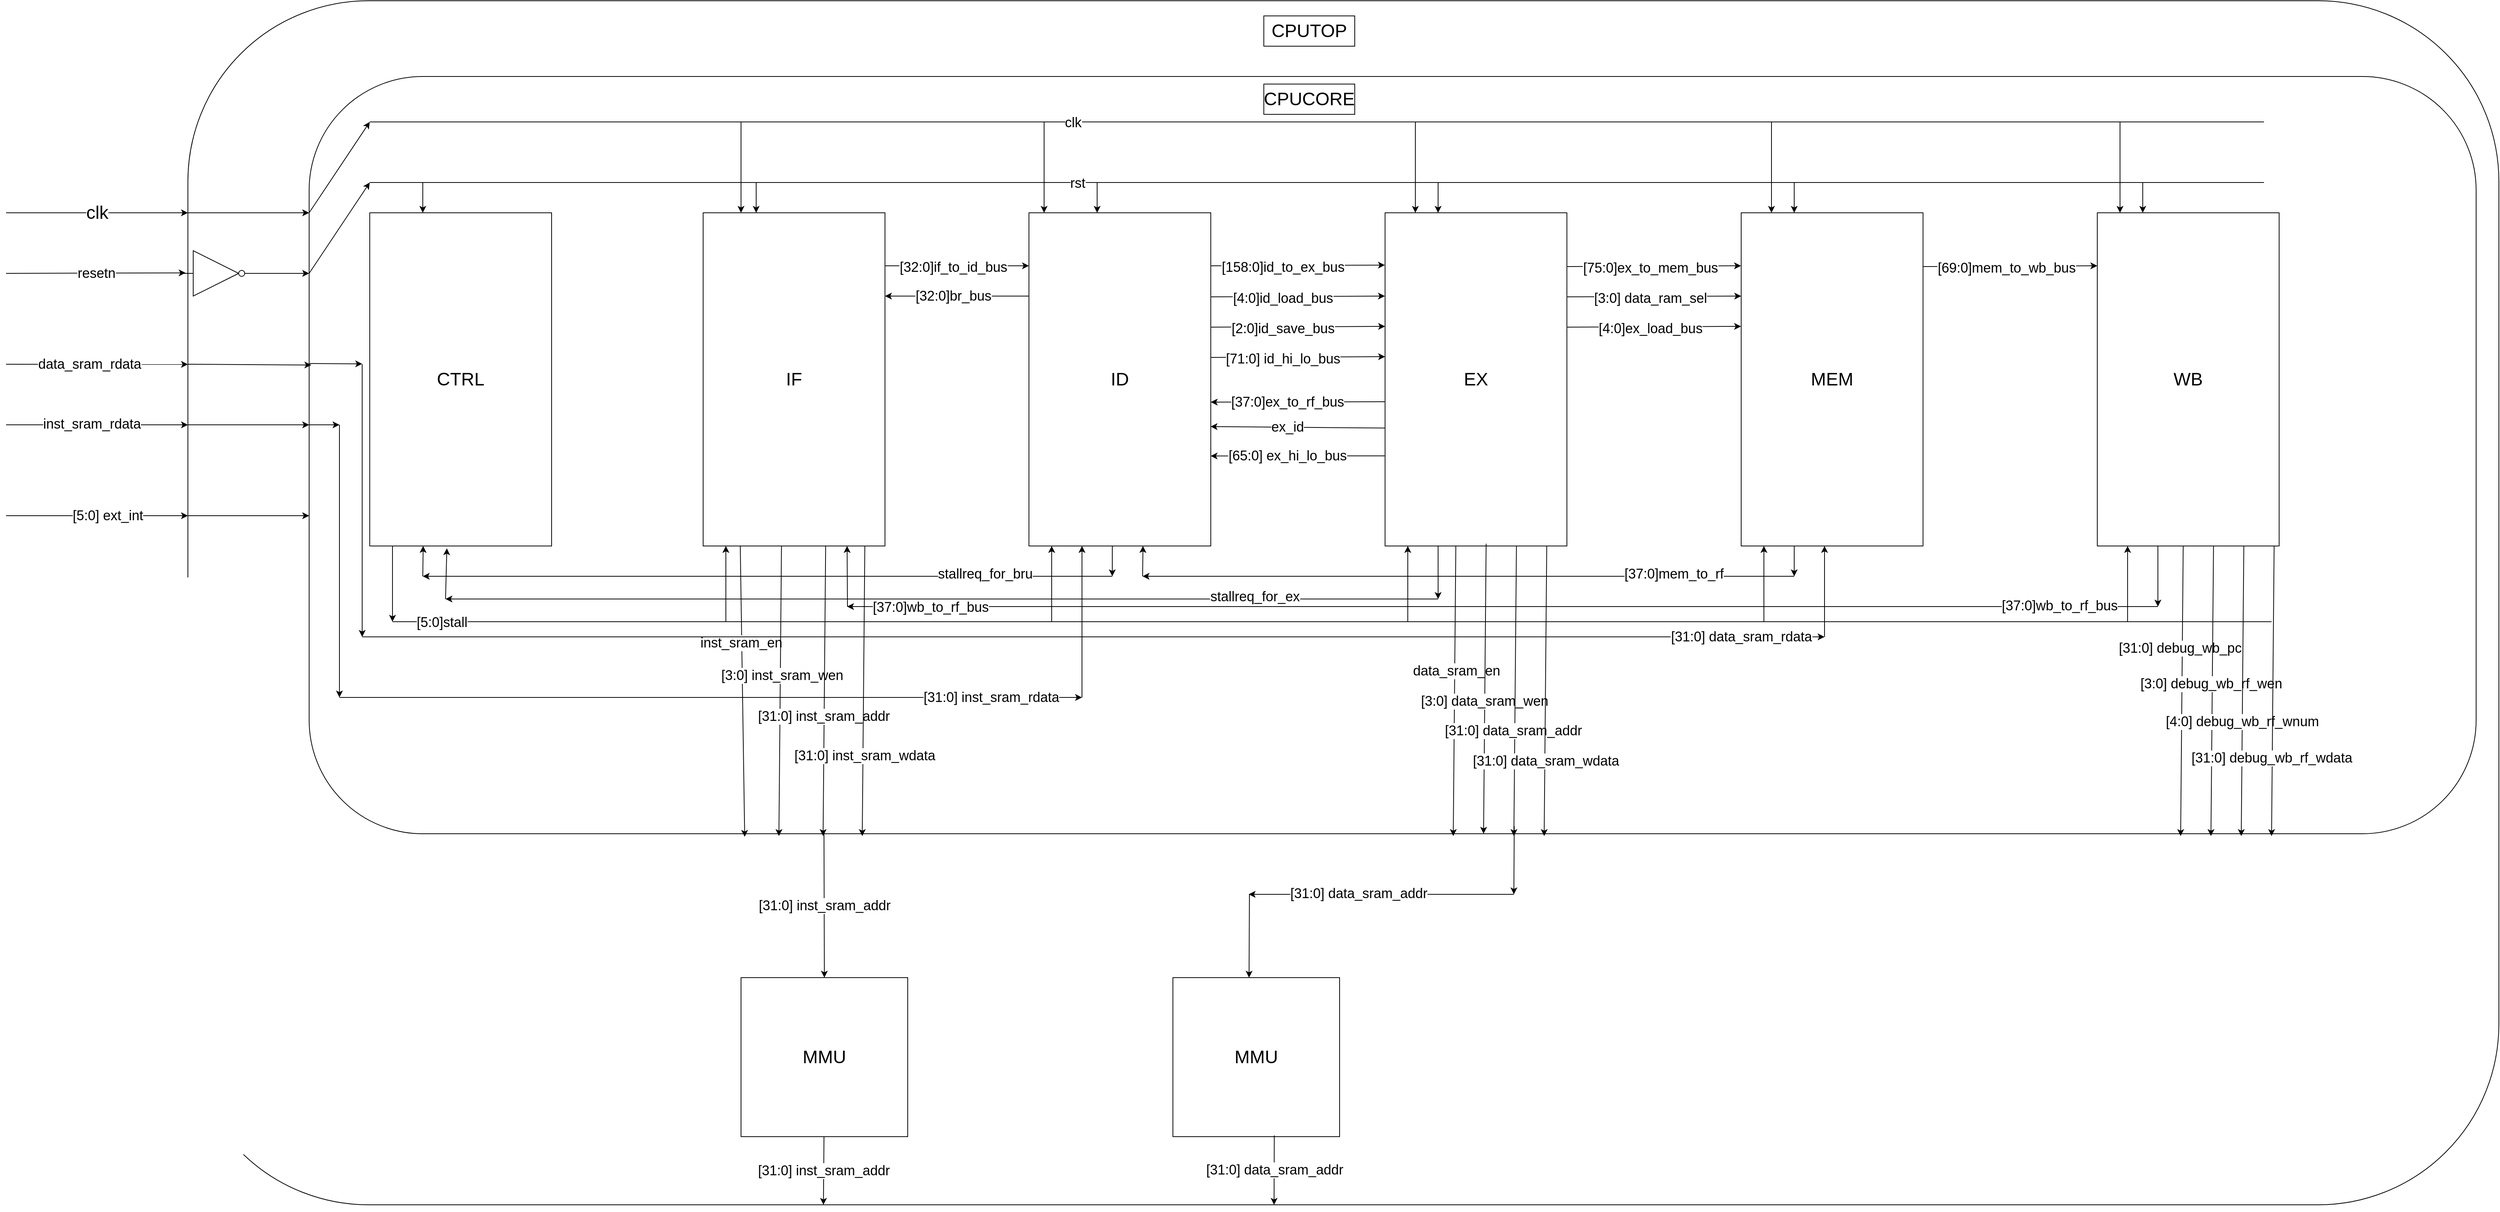 <mxfile>
    <diagram id="NTLJg8JVvALnG2Afh8XJ" name="第 1 页">
        <mxGraphModel dx="5877" dy="733" grid="1" gridSize="10" guides="1" tooltips="1" connect="1" arrows="1" fold="1" page="1" pageScale="1" pageWidth="4800" pageHeight="2400" math="0" shadow="0">
            <root>
                <mxCell id="0"/>
                <mxCell id="1" parent="0"/>
                <mxCell id="35" value="" style="rounded=1;whiteSpace=wrap;html=1;fontSize=24;" vertex="1" parent="1">
                    <mxGeometry x="160" y="720" width="3050" height="1590" as="geometry"/>
                </mxCell>
                <mxCell id="33" value="" style="rounded=1;whiteSpace=wrap;html=1;fontSize=24;" vertex="1" parent="1">
                    <mxGeometry x="320" y="820" width="2860" height="1000" as="geometry"/>
                </mxCell>
                <mxCell id="26" value="CTRL" style="rounded=0;whiteSpace=wrap;html=1;fontSize=24;" vertex="1" parent="1">
                    <mxGeometry x="400" y="1000" width="240" height="440" as="geometry"/>
                </mxCell>
                <mxCell id="27" value="IF" style="rounded=0;whiteSpace=wrap;html=1;fontSize=24;" vertex="1" parent="1">
                    <mxGeometry x="840" y="1000" width="240" height="440" as="geometry"/>
                </mxCell>
                <mxCell id="28" value="ID" style="rounded=0;whiteSpace=wrap;html=1;fontSize=24;" vertex="1" parent="1">
                    <mxGeometry x="1270" y="1000" width="240" height="440" as="geometry"/>
                </mxCell>
                <mxCell id="29" value="EX" style="rounded=0;whiteSpace=wrap;html=1;fontSize=24;" vertex="1" parent="1">
                    <mxGeometry x="1740" y="1000" width="240" height="440" as="geometry"/>
                </mxCell>
                <mxCell id="30" value="MEM" style="rounded=0;whiteSpace=wrap;html=1;fontSize=24;" vertex="1" parent="1">
                    <mxGeometry x="2210" y="1000" width="240" height="440" as="geometry"/>
                </mxCell>
                <mxCell id="31" value="WB" style="rounded=0;whiteSpace=wrap;html=1;fontSize=24;" vertex="1" parent="1">
                    <mxGeometry x="2680" y="1000" width="240" height="440" as="geometry"/>
                </mxCell>
                <mxCell id="34" value="CPUCORE" style="rounded=0;whiteSpace=wrap;html=1;fontSize=24;" vertex="1" parent="1">
                    <mxGeometry x="1580" y="830" width="120" height="40" as="geometry"/>
                </mxCell>
                <mxCell id="36" value="CPUTOP" style="rounded=0;whiteSpace=wrap;html=1;fontSize=24;" vertex="1" parent="1">
                    <mxGeometry x="1580" y="740" width="120" height="40" as="geometry"/>
                </mxCell>
                <mxCell id="37" value="MMU" style="rounded=0;whiteSpace=wrap;html=1;fontSize=24;" vertex="1" parent="1">
                    <mxGeometry x="890" y="2010" width="220" height="210" as="geometry"/>
                </mxCell>
                <mxCell id="38" value="MMU" style="rounded=0;whiteSpace=wrap;html=1;fontSize=24;" vertex="1" parent="1">
                    <mxGeometry x="1460" y="2010" width="220" height="210" as="geometry"/>
                </mxCell>
                <mxCell id="39" value="clk" style="endArrow=classic;html=1;fontSize=24;" edge="1" parent="1">
                    <mxGeometry relative="1" as="geometry">
                        <mxPoint x="-80" y="1000" as="sourcePoint"/>
                        <mxPoint x="160" y="1000" as="targetPoint"/>
                    </mxGeometry>
                </mxCell>
                <mxCell id="41" value="" style="endArrow=classic;html=1;fontSize=24;" edge="1" parent="1">
                    <mxGeometry relative="1" as="geometry">
                        <mxPoint x="-80" y="1280" as="sourcePoint"/>
                        <mxPoint x="160" y="1280" as="targetPoint"/>
                    </mxGeometry>
                </mxCell>
                <mxCell id="43" value="&lt;div style=&quot;color: rgb(212 , 212 , 212) ; background-color: rgb(30 , 30 , 30) ; font-family: &amp;#34;consolas&amp;#34; , &amp;#34;courier new&amp;#34; , monospace ; font-size: 20px ; line-height: 27px&quot;&gt;&lt;br&gt;&lt;/div&gt;" style="edgeLabel;html=1;align=center;verticalAlign=middle;resizable=0;points=[];fontSize=18;" vertex="1" connectable="0" parent="41">
                    <mxGeometry x="-0.093" y="1" relative="1" as="geometry">
                        <mxPoint as="offset"/>
                    </mxGeometry>
                </mxCell>
                <mxCell id="45" value="inst_sram_rdata" style="edgeLabel;html=1;align=center;verticalAlign=middle;resizable=0;points=[];fontSize=18;" vertex="1" connectable="0" parent="41">
                    <mxGeometry x="-0.064" y="1" relative="1" as="geometry">
                        <mxPoint as="offset"/>
                    </mxGeometry>
                </mxCell>
                <mxCell id="46" value="" style="endArrow=classic;html=1;fontSize=18;entryX=0;entryY=0.302;entryDx=0;entryDy=0;entryPerimeter=0;" edge="1" parent="1" target="35">
                    <mxGeometry relative="1" as="geometry">
                        <mxPoint x="-80" y="1200" as="sourcePoint"/>
                        <mxPoint x="20" y="1200" as="targetPoint"/>
                    </mxGeometry>
                </mxCell>
                <mxCell id="184" value="data_sram_rdata" style="edgeLabel;html=1;align=center;verticalAlign=middle;resizable=0;points=[];fontSize=18;" vertex="1" connectable="0" parent="46">
                    <mxGeometry x="-0.265" y="4" relative="1" as="geometry">
                        <mxPoint x="22" y="4" as="offset"/>
                    </mxGeometry>
                </mxCell>
                <mxCell id="48" value="" style="endArrow=classic;html=1;fontSize=18;" edge="1" parent="1">
                    <mxGeometry relative="1" as="geometry">
                        <mxPoint x="-80" y="1400" as="sourcePoint"/>
                        <mxPoint x="160" y="1400" as="targetPoint"/>
                    </mxGeometry>
                </mxCell>
                <mxCell id="49" value="&lt;div style=&quot;color: rgb(212 , 212 , 212) ; background-color: rgb(30 , 30 , 30) ; font-family: &amp;#34;consolas&amp;#34; , &amp;#34;courier new&amp;#34; , monospace ; font-size: 20px ; line-height: 27px&quot;&gt;&lt;br&gt;&lt;/div&gt;" style="edgeLabel;resizable=0;html=1;align=center;verticalAlign=middle;fontSize=18;" connectable="0" vertex="1" parent="48">
                    <mxGeometry relative="1" as="geometry"/>
                </mxCell>
                <mxCell id="50" value="[5:0] ext_int" style="edgeLabel;html=1;align=center;verticalAlign=middle;resizable=0;points=[];fontSize=18;" vertex="1" connectable="0" parent="48">
                    <mxGeometry x="0.113" relative="1" as="geometry">
                        <mxPoint as="offset"/>
                    </mxGeometry>
                </mxCell>
                <mxCell id="54" style="edgeStyle=none;html=1;exitX=1;exitY=0.5;exitDx=0;exitDy=0;exitPerimeter=0;fontSize=18;" edge="1" parent="1" source="53" target="33">
                    <mxGeometry relative="1" as="geometry">
                        <Array as="points">
                            <mxPoint x="320" y="1080"/>
                        </Array>
                    </mxGeometry>
                </mxCell>
                <mxCell id="53" value="" style="verticalLabelPosition=bottom;shadow=0;dashed=0;align=center;html=1;verticalAlign=top;shape=mxgraph.electrical.logic_gates.inverter_2;fontSize=18;" vertex="1" parent="1">
                    <mxGeometry x="150" y="1050" width="100" height="60" as="geometry"/>
                </mxCell>
                <mxCell id="57" value="" style="endArrow=classic;html=1;fontSize=18;entryX=-0.001;entryY=0.226;entryDx=0;entryDy=0;entryPerimeter=0;" edge="1" parent="1" target="35">
                    <mxGeometry relative="1" as="geometry">
                        <mxPoint x="-80" y="1080" as="sourcePoint"/>
                        <mxPoint x="20" y="1080" as="targetPoint"/>
                    </mxGeometry>
                </mxCell>
                <mxCell id="58" value="resetn" style="edgeLabel;resizable=0;html=1;align=center;verticalAlign=middle;fontSize=18;" connectable="0" vertex="1" parent="57">
                    <mxGeometry relative="1" as="geometry"/>
                </mxCell>
                <mxCell id="59" value="" style="endArrow=classic;html=1;fontSize=18;entryX=0.001;entryY=0.381;entryDx=0;entryDy=0;entryPerimeter=0;" edge="1" parent="1" target="33">
                    <mxGeometry relative="1" as="geometry">
                        <mxPoint x="160" y="1200" as="sourcePoint"/>
                        <mxPoint x="260" y="1200" as="targetPoint"/>
                    </mxGeometry>
                </mxCell>
                <mxCell id="61" value="" style="endArrow=classic;html=1;fontSize=18;entryX=0;entryY=0.58;entryDx=0;entryDy=0;entryPerimeter=0;" edge="1" parent="1" target="33">
                    <mxGeometry relative="1" as="geometry">
                        <mxPoint x="160" y="1400" as="sourcePoint"/>
                        <mxPoint x="260" y="1400" as="targetPoint"/>
                    </mxGeometry>
                </mxCell>
                <mxCell id="62" value="" style="endArrow=classic;html=1;fontSize=18;" edge="1" parent="1">
                    <mxGeometry relative="1" as="geometry">
                        <mxPoint x="160" y="1280" as="sourcePoint"/>
                        <mxPoint x="320" y="1280" as="targetPoint"/>
                    </mxGeometry>
                </mxCell>
                <mxCell id="63" value="" style="endArrow=classic;html=1;fontSize=18;" edge="1" parent="1">
                    <mxGeometry relative="1" as="geometry">
                        <mxPoint x="160" y="1000" as="sourcePoint"/>
                        <mxPoint x="320" y="1000" as="targetPoint"/>
                    </mxGeometry>
                </mxCell>
                <mxCell id="65" value="" style="endArrow=classic;html=1;fontSize=18;" edge="1" parent="1">
                    <mxGeometry width="50" height="50" relative="1" as="geometry">
                        <mxPoint x="320" y="1080" as="sourcePoint"/>
                        <mxPoint x="400" y="960" as="targetPoint"/>
                    </mxGeometry>
                </mxCell>
                <mxCell id="67" value="" style="endArrow=none;html=1;fontSize=18;" edge="1" parent="1">
                    <mxGeometry width="50" height="50" relative="1" as="geometry">
                        <mxPoint x="400" y="880" as="sourcePoint"/>
                        <mxPoint x="2900" y="880" as="targetPoint"/>
                    </mxGeometry>
                </mxCell>
                <mxCell id="70" value="clk" style="edgeLabel;html=1;align=center;verticalAlign=middle;resizable=0;points=[];fontSize=18;" vertex="1" connectable="0" parent="67">
                    <mxGeometry x="-0.258" y="-1" relative="1" as="geometry">
                        <mxPoint as="offset"/>
                    </mxGeometry>
                </mxCell>
                <mxCell id="68" value="" style="endArrow=classic;html=1;fontSize=18;" edge="1" parent="1">
                    <mxGeometry width="50" height="50" relative="1" as="geometry">
                        <mxPoint x="320" y="1000" as="sourcePoint"/>
                        <mxPoint x="400" y="880" as="targetPoint"/>
                    </mxGeometry>
                </mxCell>
                <mxCell id="69" value="" style="endArrow=none;html=1;fontSize=18;" edge="1" parent="1">
                    <mxGeometry width="50" height="50" relative="1" as="geometry">
                        <mxPoint x="400" y="960" as="sourcePoint"/>
                        <mxPoint x="2900" y="960" as="targetPoint"/>
                    </mxGeometry>
                </mxCell>
                <mxCell id="72" value="rst" style="edgeLabel;html=1;align=center;verticalAlign=middle;resizable=0;points=[];fontSize=18;" vertex="1" connectable="0" parent="69">
                    <mxGeometry x="-0.253" y="-1" relative="1" as="geometry">
                        <mxPoint as="offset"/>
                    </mxGeometry>
                </mxCell>
                <mxCell id="73" value="[31:0] inst_sram_addr" style="endArrow=classic;html=1;fontSize=18;" edge="1" parent="1">
                    <mxGeometry width="50" height="50" relative="1" as="geometry">
                        <mxPoint x="999.5" y="1820" as="sourcePoint"/>
                        <mxPoint x="1000" y="2010" as="targetPoint"/>
                    </mxGeometry>
                </mxCell>
                <mxCell id="76" value="" style="endArrow=classic;html=1;fontSize=18;" edge="1" parent="1">
                    <mxGeometry width="50" height="50" relative="1" as="geometry">
                        <mxPoint x="470" y="960" as="sourcePoint"/>
                        <mxPoint x="470" y="1000" as="targetPoint"/>
                    </mxGeometry>
                </mxCell>
                <mxCell id="77" value="" style="endArrow=classic;html=1;fontSize=18;" edge="1" parent="1">
                    <mxGeometry width="50" height="50" relative="1" as="geometry">
                        <mxPoint x="890" y="880" as="sourcePoint"/>
                        <mxPoint x="890" y="1000" as="targetPoint"/>
                    </mxGeometry>
                </mxCell>
                <mxCell id="78" value="" style="endArrow=classic;html=1;fontSize=18;" edge="1" parent="1">
                    <mxGeometry width="50" height="50" relative="1" as="geometry">
                        <mxPoint x="1290" y="880" as="sourcePoint"/>
                        <mxPoint x="1290" y="1000" as="targetPoint"/>
                    </mxGeometry>
                </mxCell>
                <mxCell id="79" value="" style="endArrow=classic;html=1;fontSize=18;" edge="1" parent="1">
                    <mxGeometry width="50" height="50" relative="1" as="geometry">
                        <mxPoint x="1780" y="880" as="sourcePoint"/>
                        <mxPoint x="1780" y="1000" as="targetPoint"/>
                    </mxGeometry>
                </mxCell>
                <mxCell id="80" value="" style="endArrow=classic;html=1;fontSize=18;" edge="1" parent="1">
                    <mxGeometry width="50" height="50" relative="1" as="geometry">
                        <mxPoint x="2250" y="880" as="sourcePoint"/>
                        <mxPoint x="2250" y="1000" as="targetPoint"/>
                    </mxGeometry>
                </mxCell>
                <mxCell id="81" value="" style="endArrow=classic;html=1;fontSize=18;" edge="1" parent="1">
                    <mxGeometry width="50" height="50" relative="1" as="geometry">
                        <mxPoint x="2710" y="880" as="sourcePoint"/>
                        <mxPoint x="2710" y="1000" as="targetPoint"/>
                    </mxGeometry>
                </mxCell>
                <mxCell id="82" value="" style="endArrow=classic;html=1;fontSize=18;" edge="1" parent="1">
                    <mxGeometry width="50" height="50" relative="1" as="geometry">
                        <mxPoint x="910" y="960" as="sourcePoint"/>
                        <mxPoint x="910" y="1000" as="targetPoint"/>
                    </mxGeometry>
                </mxCell>
                <mxCell id="83" value="" style="endArrow=classic;html=1;fontSize=18;" edge="1" parent="1">
                    <mxGeometry width="50" height="50" relative="1" as="geometry">
                        <mxPoint x="1360" y="960" as="sourcePoint"/>
                        <mxPoint x="1360" y="1000" as="targetPoint"/>
                    </mxGeometry>
                </mxCell>
                <mxCell id="84" value="" style="endArrow=classic;html=1;fontSize=18;" edge="1" parent="1">
                    <mxGeometry width="50" height="50" relative="1" as="geometry">
                        <mxPoint x="1810" y="960" as="sourcePoint"/>
                        <mxPoint x="1810" y="1000" as="targetPoint"/>
                    </mxGeometry>
                </mxCell>
                <mxCell id="85" value="" style="endArrow=classic;html=1;fontSize=18;" edge="1" parent="1">
                    <mxGeometry width="50" height="50" relative="1" as="geometry">
                        <mxPoint x="2280" y="960" as="sourcePoint"/>
                        <mxPoint x="2280" y="1000" as="targetPoint"/>
                    </mxGeometry>
                </mxCell>
                <mxCell id="86" value="" style="endArrow=classic;html=1;fontSize=18;" edge="1" parent="1">
                    <mxGeometry width="50" height="50" relative="1" as="geometry">
                        <mxPoint x="2740" y="960" as="sourcePoint"/>
                        <mxPoint x="2740" y="1000" as="targetPoint"/>
                    </mxGeometry>
                </mxCell>
                <mxCell id="87" value="" style="endArrow=none;html=1;fontSize=18;" edge="1" parent="1">
                    <mxGeometry width="50" height="50" relative="1" as="geometry">
                        <mxPoint x="430" y="1540" as="sourcePoint"/>
                        <mxPoint x="2910" y="1540" as="targetPoint"/>
                    </mxGeometry>
                </mxCell>
                <mxCell id="90" value="[5:0]stall" style="edgeLabel;html=1;align=center;verticalAlign=middle;resizable=0;points=[];fontSize=18;" vertex="1" connectable="0" parent="87">
                    <mxGeometry x="-0.948" y="-1" relative="1" as="geometry">
                        <mxPoint as="offset"/>
                    </mxGeometry>
                </mxCell>
                <mxCell id="89" value="" style="endArrow=classic;html=1;fontSize=18;" edge="1" parent="1">
                    <mxGeometry width="50" height="50" relative="1" as="geometry">
                        <mxPoint x="430" y="1440" as="sourcePoint"/>
                        <mxPoint x="430" y="1540" as="targetPoint"/>
                    </mxGeometry>
                </mxCell>
                <mxCell id="91" value="" style="endArrow=classic;html=1;fontSize=18;" edge="1" parent="1">
                    <mxGeometry width="50" height="50" relative="1" as="geometry">
                        <mxPoint x="870" y="1540" as="sourcePoint"/>
                        <mxPoint x="870" y="1440" as="targetPoint"/>
                    </mxGeometry>
                </mxCell>
                <mxCell id="92" value="" style="endArrow=classic;html=1;fontSize=18;" edge="1" parent="1">
                    <mxGeometry width="50" height="50" relative="1" as="geometry">
                        <mxPoint x="1300" y="1540" as="sourcePoint"/>
                        <mxPoint x="1300" y="1440" as="targetPoint"/>
                    </mxGeometry>
                </mxCell>
                <mxCell id="93" value="" style="endArrow=classic;html=1;fontSize=18;" edge="1" parent="1">
                    <mxGeometry width="50" height="50" relative="1" as="geometry">
                        <mxPoint x="1770" y="1540" as="sourcePoint"/>
                        <mxPoint x="1770" y="1440" as="targetPoint"/>
                    </mxGeometry>
                </mxCell>
                <mxCell id="94" value="" style="endArrow=classic;html=1;fontSize=18;" edge="1" parent="1">
                    <mxGeometry width="50" height="50" relative="1" as="geometry">
                        <mxPoint x="2240" y="1540" as="sourcePoint"/>
                        <mxPoint x="2240" y="1440" as="targetPoint"/>
                    </mxGeometry>
                </mxCell>
                <mxCell id="95" value="" style="endArrow=classic;html=1;fontSize=18;" edge="1" parent="1">
                    <mxGeometry width="50" height="50" relative="1" as="geometry">
                        <mxPoint x="2720" y="1540" as="sourcePoint"/>
                        <mxPoint x="2720" y="1440" as="targetPoint"/>
                    </mxGeometry>
                </mxCell>
                <mxCell id="96" value="" style="endArrow=classic;html=1;fontSize=18;entryX=0;entryY=0.159;entryDx=0;entryDy=0;entryPerimeter=0;" edge="1" parent="1" target="28">
                    <mxGeometry width="50" height="50" relative="1" as="geometry">
                        <mxPoint x="1080" y="1070" as="sourcePoint"/>
                        <mxPoint x="1240" y="1070" as="targetPoint"/>
                    </mxGeometry>
                </mxCell>
                <mxCell id="97" value="[32:0]if_to_id_bus" style="edgeLabel;html=1;align=center;verticalAlign=middle;resizable=0;points=[];fontSize=18;" vertex="1" connectable="0" parent="96">
                    <mxGeometry x="-0.711" y="-2" relative="1" as="geometry">
                        <mxPoint x="62" as="offset"/>
                    </mxGeometry>
                </mxCell>
                <mxCell id="98" value="" style="endArrow=classic;html=1;fontSize=18;entryX=1;entryY=0.25;entryDx=0;entryDy=0;" edge="1" parent="1" target="27">
                    <mxGeometry width="50" height="50" relative="1" as="geometry">
                        <mxPoint x="1270" y="1110" as="sourcePoint"/>
                        <mxPoint x="1430" y="1110" as="targetPoint"/>
                    </mxGeometry>
                </mxCell>
                <mxCell id="99" value="[32:0]br_bus" style="edgeLabel;html=1;align=center;verticalAlign=middle;resizable=0;points=[];fontSize=18;" vertex="1" connectable="0" parent="98">
                    <mxGeometry x="0.437" relative="1" as="geometry">
                        <mxPoint x="36" as="offset"/>
                    </mxGeometry>
                </mxCell>
                <mxCell id="100" value="" style="endArrow=classic;html=1;fontSize=18;entryX=0.201;entryY=1.004;entryDx=0;entryDy=0;entryPerimeter=0;" edge="1" parent="1" target="33">
                    <mxGeometry width="50" height="50" relative="1" as="geometry">
                        <mxPoint x="889" y="1440" as="sourcePoint"/>
                        <mxPoint x="889" y="1340" as="targetPoint"/>
                    </mxGeometry>
                </mxCell>
                <mxCell id="103" value="inst_sram_en" style="edgeLabel;html=1;align=center;verticalAlign=middle;resizable=0;points=[];fontSize=18;" vertex="1" connectable="0" parent="100">
                    <mxGeometry x="-0.333" y="-1" relative="1" as="geometry">
                        <mxPoint as="offset"/>
                    </mxGeometry>
                </mxCell>
                <mxCell id="101" value="" style="endArrow=classic;html=1;fontSize=18;entryX=0.202;entryY=1.003;entryDx=0;entryDy=0;entryPerimeter=0;" edge="1" parent="1">
                    <mxGeometry width="50" height="50" relative="1" as="geometry">
                        <mxPoint x="943.4" y="1440" as="sourcePoint"/>
                        <mxPoint x="940.0" y="1823" as="targetPoint"/>
                    </mxGeometry>
                </mxCell>
                <mxCell id="104" value="[3:0] inst_sram_wen" style="edgeLabel;html=1;align=center;verticalAlign=middle;resizable=0;points=[];fontSize=18;" vertex="1" connectable="0" parent="101">
                    <mxGeometry x="-0.108" y="2" relative="1" as="geometry">
                        <mxPoint as="offset"/>
                    </mxGeometry>
                </mxCell>
                <mxCell id="102" value="" style="endArrow=classic;html=1;fontSize=18;entryX=0.202;entryY=1.003;entryDx=0;entryDy=0;entryPerimeter=0;" edge="1" parent="1">
                    <mxGeometry width="50" height="50" relative="1" as="geometry">
                        <mxPoint x="1001.7" y="1440" as="sourcePoint"/>
                        <mxPoint x="998.3" y="1823" as="targetPoint"/>
                    </mxGeometry>
                </mxCell>
                <mxCell id="105" value="[31:0] inst_sram_addr" style="edgeLabel;html=1;align=center;verticalAlign=middle;resizable=0;points=[];fontSize=18;" vertex="1" connectable="0" parent="102">
                    <mxGeometry x="0.174" y="-1" relative="1" as="geometry">
                        <mxPoint as="offset"/>
                    </mxGeometry>
                </mxCell>
                <mxCell id="106" value="" style="endArrow=classic;html=1;fontSize=18;entryX=0.202;entryY=1.003;entryDx=0;entryDy=0;entryPerimeter=0;" edge="1" parent="1">
                    <mxGeometry width="50" height="50" relative="1" as="geometry">
                        <mxPoint x="1053.4" y="1440" as="sourcePoint"/>
                        <mxPoint x="1050.0" y="1823" as="targetPoint"/>
                    </mxGeometry>
                </mxCell>
                <mxCell id="108" value="[31:0] inst_sram_wdata" style="edgeLabel;html=1;align=center;verticalAlign=middle;resizable=0;points=[];fontSize=18;" vertex="1" connectable="0" parent="106">
                    <mxGeometry x="0.445" y="2" relative="1" as="geometry">
                        <mxPoint as="offset"/>
                    </mxGeometry>
                </mxCell>
                <mxCell id="109" value="" style="endArrow=classic;html=1;fontSize=18;" edge="1" parent="1">
                    <mxGeometry width="50" height="50" relative="1" as="geometry">
                        <mxPoint x="360" y="1280" as="sourcePoint"/>
                        <mxPoint x="360" y="1640" as="targetPoint"/>
                    </mxGeometry>
                </mxCell>
                <mxCell id="110" value="" style="endArrow=classic;html=1;fontSize=18;" edge="1" parent="1">
                    <mxGeometry width="50" height="50" relative="1" as="geometry">
                        <mxPoint x="320" y="1280" as="sourcePoint"/>
                        <mxPoint x="360" y="1280" as="targetPoint"/>
                    </mxGeometry>
                </mxCell>
                <mxCell id="111" value="" style="endArrow=classic;html=1;fontSize=18;" edge="1" parent="1">
                    <mxGeometry width="50" height="50" relative="1" as="geometry">
                        <mxPoint x="360" y="1640" as="sourcePoint"/>
                        <mxPoint x="1340" y="1640" as="targetPoint"/>
                    </mxGeometry>
                </mxCell>
                <mxCell id="112" value="" style="endArrow=classic;html=1;fontSize=18;" edge="1" parent="1">
                    <mxGeometry width="50" height="50" relative="1" as="geometry">
                        <mxPoint x="2320" y="1560" as="sourcePoint"/>
                        <mxPoint x="2320" y="1440" as="targetPoint"/>
                    </mxGeometry>
                </mxCell>
                <mxCell id="113" value="" style="endArrow=classic;html=1;fontSize=18;" edge="1" parent="1">
                    <mxGeometry width="50" height="50" relative="1" as="geometry">
                        <mxPoint x="1340" y="1640" as="sourcePoint"/>
                        <mxPoint x="1340" y="1440" as="targetPoint"/>
                    </mxGeometry>
                </mxCell>
                <mxCell id="114" value="[31:0] inst_sram_rdata" style="edgeLabel;html=1;align=center;verticalAlign=middle;resizable=0;points=[];fontSize=18;" vertex="1" connectable="0" parent="113">
                    <mxGeometry x="0.672" y="2" relative="1" as="geometry">
                        <mxPoint x="-118" y="167" as="offset"/>
                    </mxGeometry>
                </mxCell>
                <mxCell id="115" value="" style="endArrow=classic;html=1;fontSize=18;entryX=-0.001;entryY=0.157;entryDx=0;entryDy=0;entryPerimeter=0;" edge="1" parent="1" target="29">
                    <mxGeometry width="50" height="50" relative="1" as="geometry">
                        <mxPoint x="1510" y="1070.04" as="sourcePoint"/>
                        <mxPoint x="1700" y="1070" as="targetPoint"/>
                    </mxGeometry>
                </mxCell>
                <mxCell id="116" value="[158:0]id_to_ex_bus" style="edgeLabel;html=1;align=center;verticalAlign=middle;resizable=0;points=[];fontSize=18;" vertex="1" connectable="0" parent="115">
                    <mxGeometry x="-0.711" y="-2" relative="1" as="geometry">
                        <mxPoint x="62" as="offset"/>
                    </mxGeometry>
                </mxCell>
                <mxCell id="117" value="" style="endArrow=classic;html=1;fontSize=18;" edge="1" parent="1">
                    <mxGeometry width="50" height="50" relative="1" as="geometry">
                        <mxPoint x="470" y="1480" as="sourcePoint"/>
                        <mxPoint x="470.5" y="1440" as="targetPoint"/>
                    </mxGeometry>
                </mxCell>
                <mxCell id="118" value="" style="endArrow=classic;html=1;fontSize=18;" edge="1" parent="1">
                    <mxGeometry width="50" height="50" relative="1" as="geometry">
                        <mxPoint x="1380" y="1440" as="sourcePoint"/>
                        <mxPoint x="1380" y="1480" as="targetPoint"/>
                    </mxGeometry>
                </mxCell>
                <mxCell id="119" value="" style="endArrow=classic;html=1;fontSize=18;" edge="1" parent="1">
                    <mxGeometry width="50" height="50" relative="1" as="geometry">
                        <mxPoint x="1380" y="1480" as="sourcePoint"/>
                        <mxPoint x="470" y="1480" as="targetPoint"/>
                    </mxGeometry>
                </mxCell>
                <mxCell id="120" value="stallreq_for_bru" style="edgeLabel;html=1;align=center;verticalAlign=middle;resizable=0;points=[];fontSize=18;" vertex="1" connectable="0" parent="119">
                    <mxGeometry x="-0.63" y="-3" relative="1" as="geometry">
                        <mxPoint as="offset"/>
                    </mxGeometry>
                </mxCell>
                <mxCell id="121" value="" style="endArrow=classic;html=1;fontSize=18;entryX=-0.001;entryY=0.157;entryDx=0;entryDy=0;entryPerimeter=0;" edge="1" parent="1">
                    <mxGeometry width="50" height="50" relative="1" as="geometry">
                        <mxPoint x="1510" y="1110.96" as="sourcePoint"/>
                        <mxPoint x="1739.76" y="1110" as="targetPoint"/>
                    </mxGeometry>
                </mxCell>
                <mxCell id="122" value="[4:0]id_load_bus" style="edgeLabel;html=1;align=center;verticalAlign=middle;resizable=0;points=[];fontSize=18;" vertex="1" connectable="0" parent="121">
                    <mxGeometry x="-0.711" y="-2" relative="1" as="geometry">
                        <mxPoint x="62" as="offset"/>
                    </mxGeometry>
                </mxCell>
                <mxCell id="123" value="" style="endArrow=classic;html=1;fontSize=18;entryX=-0.001;entryY=0.157;entryDx=0;entryDy=0;entryPerimeter=0;" edge="1" parent="1">
                    <mxGeometry width="50" height="50" relative="1" as="geometry">
                        <mxPoint x="1510.24" y="1150.96" as="sourcePoint"/>
                        <mxPoint x="1740.0" y="1150" as="targetPoint"/>
                    </mxGeometry>
                </mxCell>
                <mxCell id="124" value="[2:0]id_save_bus" style="edgeLabel;html=1;align=center;verticalAlign=middle;resizable=0;points=[];fontSize=18;" vertex="1" connectable="0" parent="123">
                    <mxGeometry x="-0.711" y="-2" relative="1" as="geometry">
                        <mxPoint x="62" as="offset"/>
                    </mxGeometry>
                </mxCell>
                <mxCell id="125" value="" style="endArrow=classic;html=1;fontSize=18;entryX=-0.001;entryY=0.157;entryDx=0;entryDy=0;entryPerimeter=0;" edge="1" parent="1">
                    <mxGeometry width="50" height="50" relative="1" as="geometry">
                        <mxPoint x="1510.24" y="1190.96" as="sourcePoint"/>
                        <mxPoint x="1740" y="1190" as="targetPoint"/>
                    </mxGeometry>
                </mxCell>
                <mxCell id="126" value="[71:0] id_hi_lo_bus" style="edgeLabel;html=1;align=center;verticalAlign=middle;resizable=0;points=[];fontSize=18;" vertex="1" connectable="0" parent="125">
                    <mxGeometry x="-0.711" y="-2" relative="1" as="geometry">
                        <mxPoint x="62" as="offset"/>
                    </mxGeometry>
                </mxCell>
                <mxCell id="127" value="" style="endArrow=classic;html=1;fontSize=18;entryX=1;entryY=0.25;entryDx=0;entryDy=0;exitX=-0.001;exitY=0.567;exitDx=0;exitDy=0;exitPerimeter=0;" edge="1" parent="1" source="29">
                    <mxGeometry width="50" height="50" relative="1" as="geometry">
                        <mxPoint x="1700" y="1250" as="sourcePoint"/>
                        <mxPoint x="1510" y="1250" as="targetPoint"/>
                    </mxGeometry>
                </mxCell>
                <mxCell id="128" value="[37:0]ex_to_rf_bus" style="edgeLabel;html=1;align=center;verticalAlign=middle;resizable=0;points=[];fontSize=18;" vertex="1" connectable="0" parent="127">
                    <mxGeometry x="0.437" relative="1" as="geometry">
                        <mxPoint x="36" as="offset"/>
                    </mxGeometry>
                </mxCell>
                <mxCell id="129" value="" style="endArrow=classic;html=1;fontSize=18;entryX=1;entryY=0.25;entryDx=0;entryDy=0;exitX=0.001;exitY=0.646;exitDx=0;exitDy=0;exitPerimeter=0;" edge="1" parent="1" source="29">
                    <mxGeometry width="50" height="50" relative="1" as="geometry">
                        <mxPoint x="1740.0" y="1280" as="sourcePoint"/>
                        <mxPoint x="1509.76" y="1282.28" as="targetPoint"/>
                    </mxGeometry>
                </mxCell>
                <mxCell id="130" value="ex_id" style="edgeLabel;html=1;align=center;verticalAlign=middle;resizable=0;points=[];fontSize=18;" vertex="1" connectable="0" parent="129">
                    <mxGeometry x="0.437" relative="1" as="geometry">
                        <mxPoint x="36" as="offset"/>
                    </mxGeometry>
                </mxCell>
                <mxCell id="131" value="" style="endArrow=classic;html=1;fontSize=18;entryX=1;entryY=0.25;entryDx=0;entryDy=0;" edge="1" parent="1">
                    <mxGeometry width="50" height="50" relative="1" as="geometry">
                        <mxPoint x="1740" y="1321" as="sourcePoint"/>
                        <mxPoint x="1509.76" y="1321.14" as="targetPoint"/>
                    </mxGeometry>
                </mxCell>
                <mxCell id="132" value="[65:0] ex_hi_lo_bus" style="edgeLabel;html=1;align=center;verticalAlign=middle;resizable=0;points=[];fontSize=18;" vertex="1" connectable="0" parent="131">
                    <mxGeometry x="0.437" relative="1" as="geometry">
                        <mxPoint x="36" as="offset"/>
                    </mxGeometry>
                </mxCell>
                <mxCell id="133" value="" style="endArrow=classic;html=1;fontSize=18;entryX=-0.001;entryY=0.157;entryDx=0;entryDy=0;entryPerimeter=0;" edge="1" parent="1">
                    <mxGeometry width="50" height="50" relative="1" as="geometry">
                        <mxPoint x="1980" y="1070.96" as="sourcePoint"/>
                        <mxPoint x="2209.76" y="1070" as="targetPoint"/>
                    </mxGeometry>
                </mxCell>
                <mxCell id="134" value="[75:0]ex_to_mem_bus" style="edgeLabel;html=1;align=center;verticalAlign=middle;resizable=0;points=[];fontSize=18;" vertex="1" connectable="0" parent="133">
                    <mxGeometry x="-0.711" y="-2" relative="1" as="geometry">
                        <mxPoint x="77" as="offset"/>
                    </mxGeometry>
                </mxCell>
                <mxCell id="135" value="" style="endArrow=classic;html=1;fontSize=18;" edge="1" parent="1">
                    <mxGeometry width="50" height="50" relative="1" as="geometry">
                        <mxPoint x="1810" y="1440" as="sourcePoint"/>
                        <mxPoint x="1810" y="1510" as="targetPoint"/>
                    </mxGeometry>
                </mxCell>
                <mxCell id="136" value="" style="endArrow=classic;html=1;fontSize=18;" edge="1" parent="1">
                    <mxGeometry width="50" height="50" relative="1" as="geometry">
                        <mxPoint x="1810" y="1510" as="sourcePoint"/>
                        <mxPoint x="500" y="1510" as="targetPoint"/>
                    </mxGeometry>
                </mxCell>
                <mxCell id="137" value="stallreq_for_ex" style="edgeLabel;html=1;align=center;verticalAlign=middle;resizable=0;points=[];fontSize=18;" vertex="1" connectable="0" parent="136">
                    <mxGeometry x="-0.63" y="-3" relative="1" as="geometry">
                        <mxPoint as="offset"/>
                    </mxGeometry>
                </mxCell>
                <mxCell id="138" value="" style="endArrow=classic;html=1;fontSize=18;entryX=0.424;entryY=1.007;entryDx=0;entryDy=0;entryPerimeter=0;" edge="1" parent="1" target="26">
                    <mxGeometry width="50" height="50" relative="1" as="geometry">
                        <mxPoint x="500" y="1510" as="sourcePoint"/>
                        <mxPoint x="500.5" y="1470" as="targetPoint"/>
                    </mxGeometry>
                </mxCell>
                <mxCell id="139" value="" style="endArrow=classic;html=1;fontSize=18;entryX=-0.001;entryY=0.157;entryDx=0;entryDy=0;entryPerimeter=0;" edge="1" parent="1">
                    <mxGeometry width="50" height="50" relative="1" as="geometry">
                        <mxPoint x="1980.24" y="1110.96" as="sourcePoint"/>
                        <mxPoint x="2210" y="1110" as="targetPoint"/>
                    </mxGeometry>
                </mxCell>
                <mxCell id="140" value="[3:0] data_ram_sel" style="edgeLabel;html=1;align=center;verticalAlign=middle;resizable=0;points=[];fontSize=18;" vertex="1" connectable="0" parent="139">
                    <mxGeometry x="-0.711" y="-2" relative="1" as="geometry">
                        <mxPoint x="77" as="offset"/>
                    </mxGeometry>
                </mxCell>
                <mxCell id="141" value="" style="endArrow=classic;html=1;fontSize=18;entryX=-0.001;entryY=0.157;entryDx=0;entryDy=0;entryPerimeter=0;" edge="1" parent="1">
                    <mxGeometry width="50" height="50" relative="1" as="geometry">
                        <mxPoint x="1980.0" y="1150.96" as="sourcePoint"/>
                        <mxPoint x="2209.76" y="1150" as="targetPoint"/>
                    </mxGeometry>
                </mxCell>
                <mxCell id="142" value="[4:0]ex_load_bus" style="edgeLabel;html=1;align=center;verticalAlign=middle;resizable=0;points=[];fontSize=18;" vertex="1" connectable="0" parent="141">
                    <mxGeometry x="-0.711" y="-2" relative="1" as="geometry">
                        <mxPoint x="77" as="offset"/>
                    </mxGeometry>
                </mxCell>
                <mxCell id="143" value="" style="endArrow=classic;html=1;fontSize=18;entryX=0.202;entryY=1.003;entryDx=0;entryDy=0;entryPerimeter=0;" edge="1" parent="1">
                    <mxGeometry width="50" height="50" relative="1" as="geometry">
                        <mxPoint x="1833.4" y="1440" as="sourcePoint"/>
                        <mxPoint x="1830" y="1823" as="targetPoint"/>
                    </mxGeometry>
                </mxCell>
                <mxCell id="145" value="data_sram_en" style="edgeLabel;html=1;align=center;verticalAlign=middle;resizable=0;points=[];fontSize=18;" vertex="1" connectable="0" parent="143">
                    <mxGeometry x="-0.142" y="2" relative="1" as="geometry">
                        <mxPoint as="offset"/>
                    </mxGeometry>
                </mxCell>
                <mxCell id="146" value="" style="endArrow=classic;html=1;fontSize=18;entryX=0.202;entryY=1.003;entryDx=0;entryDy=0;entryPerimeter=0;" edge="1" parent="1">
                    <mxGeometry width="50" height="50" relative="1" as="geometry">
                        <mxPoint x="1873.4" y="1437" as="sourcePoint"/>
                        <mxPoint x="1870" y="1820" as="targetPoint"/>
                    </mxGeometry>
                </mxCell>
                <mxCell id="150" value="[3:0] data_sram_wen" style="edgeLabel;html=1;align=center;verticalAlign=middle;resizable=0;points=[];fontSize=18;" vertex="1" connectable="0" parent="146">
                    <mxGeometry x="0.083" y="-1" relative="1" as="geometry">
                        <mxPoint as="offset"/>
                    </mxGeometry>
                </mxCell>
                <mxCell id="148" value="" style="endArrow=classic;html=1;fontSize=18;entryX=0.202;entryY=1.003;entryDx=0;entryDy=0;entryPerimeter=0;" edge="1" parent="1">
                    <mxGeometry width="50" height="50" relative="1" as="geometry">
                        <mxPoint x="1913.4" y="1440" as="sourcePoint"/>
                        <mxPoint x="1910.0" y="1823" as="targetPoint"/>
                    </mxGeometry>
                </mxCell>
                <mxCell id="151" value="[31:0] data_sram_addr" style="edgeLabel;html=1;align=center;verticalAlign=middle;resizable=0;points=[];fontSize=18;" vertex="1" connectable="0" parent="148">
                    <mxGeometry x="0.271" y="-2" relative="1" as="geometry">
                        <mxPoint as="offset"/>
                    </mxGeometry>
                </mxCell>
                <mxCell id="149" value="" style="endArrow=classic;html=1;fontSize=18;entryX=0.202;entryY=1.003;entryDx=0;entryDy=0;entryPerimeter=0;" edge="1" parent="1">
                    <mxGeometry width="50" height="50" relative="1" as="geometry">
                        <mxPoint x="1953.4" y="1440" as="sourcePoint"/>
                        <mxPoint x="1950.0" y="1823" as="targetPoint"/>
                    </mxGeometry>
                </mxCell>
                <mxCell id="152" value="[31:0] data_sram_wdata" style="edgeLabel;html=1;align=center;verticalAlign=middle;resizable=0;points=[];fontSize=18;" vertex="1" connectable="0" parent="149">
                    <mxGeometry x="0.48" y="1" relative="1" as="geometry">
                        <mxPoint as="offset"/>
                    </mxGeometry>
                </mxCell>
                <mxCell id="153" value="" style="endArrow=classic;html=1;fontSize=18;entryX=-0.001;entryY=0.157;entryDx=0;entryDy=0;entryPerimeter=0;" edge="1" parent="1">
                    <mxGeometry width="50" height="50" relative="1" as="geometry">
                        <mxPoint x="2450.24" y="1070.96" as="sourcePoint"/>
                        <mxPoint x="2680" y="1070" as="targetPoint"/>
                    </mxGeometry>
                </mxCell>
                <mxCell id="154" value="[69:0]mem_to_wb_bus" style="edgeLabel;html=1;align=center;verticalAlign=middle;resizable=0;points=[];fontSize=18;" vertex="1" connectable="0" parent="153">
                    <mxGeometry x="-0.711" y="-2" relative="1" as="geometry">
                        <mxPoint x="77" as="offset"/>
                    </mxGeometry>
                </mxCell>
                <mxCell id="155" value="" style="endArrow=classic;html=1;fontSize=18;" edge="1" parent="1">
                    <mxGeometry width="50" height="50" relative="1" as="geometry">
                        <mxPoint x="2280" y="1440" as="sourcePoint"/>
                        <mxPoint x="2280" y="1480" as="targetPoint"/>
                    </mxGeometry>
                </mxCell>
                <mxCell id="156" value="" style="endArrow=classic;html=1;fontSize=18;" edge="1" parent="1">
                    <mxGeometry width="50" height="50" relative="1" as="geometry">
                        <mxPoint x="1420" y="1480" as="sourcePoint"/>
                        <mxPoint x="1420.5" y="1440" as="targetPoint"/>
                    </mxGeometry>
                </mxCell>
                <mxCell id="157" value="" style="endArrow=classic;html=1;fontSize=18;" edge="1" parent="1">
                    <mxGeometry width="50" height="50" relative="1" as="geometry">
                        <mxPoint x="2280" y="1480" as="sourcePoint"/>
                        <mxPoint x="1420" y="1480" as="targetPoint"/>
                    </mxGeometry>
                </mxCell>
                <mxCell id="158" value="[37:0]mem_to_rf" style="edgeLabel;html=1;align=center;verticalAlign=middle;resizable=0;points=[];fontSize=18;" vertex="1" connectable="0" parent="157">
                    <mxGeometry x="-0.63" y="-3" relative="1" as="geometry">
                        <mxPoint as="offset"/>
                    </mxGeometry>
                </mxCell>
                <mxCell id="159" value="" style="endArrow=classic;html=1;fontSize=18;" edge="1" parent="1">
                    <mxGeometry width="50" height="50" relative="1" as="geometry">
                        <mxPoint x="320" y="1199" as="sourcePoint"/>
                        <mxPoint x="390" y="1199.5" as="targetPoint"/>
                    </mxGeometry>
                </mxCell>
                <mxCell id="160" value="" style="endArrow=classic;html=1;fontSize=18;" edge="1" parent="1">
                    <mxGeometry width="50" height="50" relative="1" as="geometry">
                        <mxPoint x="390" y="1200" as="sourcePoint"/>
                        <mxPoint x="390" y="1560" as="targetPoint"/>
                    </mxGeometry>
                </mxCell>
                <mxCell id="161" value="" style="endArrow=classic;html=1;fontSize=18;" edge="1" parent="1">
                    <mxGeometry width="50" height="50" relative="1" as="geometry">
                        <mxPoint x="390" y="1560" as="sourcePoint"/>
                        <mxPoint x="2320" y="1560" as="targetPoint"/>
                    </mxGeometry>
                </mxCell>
                <mxCell id="162" value="[31:0] data_sram_rdata" style="edgeLabel;html=1;align=center;verticalAlign=middle;resizable=0;points=[];fontSize=18;" vertex="1" connectable="0" parent="161">
                    <mxGeometry x="0.893" y="-2" relative="1" as="geometry">
                        <mxPoint x="-7" y="-2" as="offset"/>
                    </mxGeometry>
                </mxCell>
                <mxCell id="163" value="" style="endArrow=classic;html=1;fontSize=18;" edge="1" parent="1">
                    <mxGeometry width="50" height="50" relative="1" as="geometry">
                        <mxPoint x="1030.5" y="1520" as="sourcePoint"/>
                        <mxPoint x="1030" y="1440" as="targetPoint"/>
                    </mxGeometry>
                </mxCell>
                <mxCell id="164" value="" style="endArrow=classic;html=1;fontSize=18;" edge="1" parent="1">
                    <mxGeometry width="50" height="50" relative="1" as="geometry">
                        <mxPoint x="2760" y="1440" as="sourcePoint"/>
                        <mxPoint x="2760" y="1520" as="targetPoint"/>
                    </mxGeometry>
                </mxCell>
                <mxCell id="165" value="" style="endArrow=classic;html=1;fontSize=18;" edge="1" parent="1">
                    <mxGeometry width="50" height="50" relative="1" as="geometry">
                        <mxPoint x="2760" y="1520" as="sourcePoint"/>
                        <mxPoint x="1030" y="1520" as="targetPoint"/>
                    </mxGeometry>
                </mxCell>
                <mxCell id="166" value="[37:0]wb_to_rf_bus" style="edgeLabel;html=1;align=center;verticalAlign=middle;resizable=0;points=[];fontSize=18;" vertex="1" connectable="0" parent="165">
                    <mxGeometry x="0.903" y="1" relative="1" as="geometry">
                        <mxPoint x="26" as="offset"/>
                    </mxGeometry>
                </mxCell>
                <mxCell id="167" value="[37:0]wb_to_rf_bus" style="edgeLabel;html=1;align=center;verticalAlign=middle;resizable=0;points=[];fontSize=18;" vertex="1" connectable="0" parent="165">
                    <mxGeometry x="-0.88" y="-1" relative="1" as="geometry">
                        <mxPoint x="-26" as="offset"/>
                    </mxGeometry>
                </mxCell>
                <mxCell id="168" value="" style="endArrow=classic;html=1;fontSize=18;entryX=0.202;entryY=1.003;entryDx=0;entryDy=0;entryPerimeter=0;" edge="1" parent="1">
                    <mxGeometry width="50" height="50" relative="1" as="geometry">
                        <mxPoint x="2793.4" y="1440" as="sourcePoint"/>
                        <mxPoint x="2790" y="1823" as="targetPoint"/>
                    </mxGeometry>
                </mxCell>
                <mxCell id="173" value="[31:0] debug_wb_pc" style="edgeLabel;html=1;align=center;verticalAlign=middle;resizable=0;points=[];fontSize=18;" vertex="1" connectable="0" parent="168">
                    <mxGeometry x="-0.297" y="-3" relative="1" as="geometry">
                        <mxPoint as="offset"/>
                    </mxGeometry>
                </mxCell>
                <mxCell id="170" value="" style="endArrow=classic;html=1;fontSize=18;entryX=0.202;entryY=1.003;entryDx=0;entryDy=0;entryPerimeter=0;" edge="1" parent="1">
                    <mxGeometry width="50" height="50" relative="1" as="geometry">
                        <mxPoint x="2833.4" y="1440" as="sourcePoint"/>
                        <mxPoint x="2830" y="1823" as="targetPoint"/>
                    </mxGeometry>
                </mxCell>
                <mxCell id="174" value="[3:0] debug_wb_rf_wen" style="edgeLabel;html=1;align=center;verticalAlign=middle;resizable=0;points=[];fontSize=18;" vertex="1" connectable="0" parent="170">
                    <mxGeometry x="-0.051" y="-2" relative="1" as="geometry">
                        <mxPoint as="offset"/>
                    </mxGeometry>
                </mxCell>
                <mxCell id="171" value="" style="endArrow=classic;html=1;fontSize=18;entryX=0.202;entryY=1.003;entryDx=0;entryDy=0;entryPerimeter=0;" edge="1" parent="1">
                    <mxGeometry width="50" height="50" relative="1" as="geometry">
                        <mxPoint x="2873.4" y="1440" as="sourcePoint"/>
                        <mxPoint x="2870" y="1823" as="targetPoint"/>
                    </mxGeometry>
                </mxCell>
                <mxCell id="175" value="[4:0] debug_wb_rf_wnum" style="edgeLabel;html=1;align=center;verticalAlign=middle;resizable=0;points=[];fontSize=18;" vertex="1" connectable="0" parent="171">
                    <mxGeometry x="0.21" y="-1" relative="1" as="geometry">
                        <mxPoint as="offset"/>
                    </mxGeometry>
                </mxCell>
                <mxCell id="172" value="" style="endArrow=classic;html=1;fontSize=18;entryX=0.202;entryY=1.003;entryDx=0;entryDy=0;entryPerimeter=0;" edge="1" parent="1">
                    <mxGeometry width="50" height="50" relative="1" as="geometry">
                        <mxPoint x="2913.4" y="1440" as="sourcePoint"/>
                        <mxPoint x="2910" y="1823" as="targetPoint"/>
                    </mxGeometry>
                </mxCell>
                <mxCell id="176" value="[31:0] debug_wb_rf_wdata" style="edgeLabel;html=1;align=center;verticalAlign=middle;resizable=0;points=[];fontSize=18;" vertex="1" connectable="0" parent="172">
                    <mxGeometry x="0.46" y="-1" relative="1" as="geometry">
                        <mxPoint as="offset"/>
                    </mxGeometry>
                </mxCell>
                <mxCell id="177" value="" style="endArrow=classic;html=1;fontSize=18;" edge="1" parent="1">
                    <mxGeometry width="50" height="50" relative="1" as="geometry">
                        <mxPoint x="1561" y="1900" as="sourcePoint"/>
                        <mxPoint x="1560.5" y="2010" as="targetPoint"/>
                    </mxGeometry>
                </mxCell>
                <mxCell id="178" value="" style="endArrow=classic;html=1;fontSize=18;" edge="1" parent="1">
                    <mxGeometry width="50" height="50" relative="1" as="geometry">
                        <mxPoint x="1910.5" y="1810" as="sourcePoint"/>
                        <mxPoint x="1910" y="1900" as="targetPoint"/>
                    </mxGeometry>
                </mxCell>
                <mxCell id="179" value="" style="endArrow=classic;html=1;fontSize=18;" edge="1" parent="1">
                    <mxGeometry width="50" height="50" relative="1" as="geometry">
                        <mxPoint x="1910" y="1900" as="sourcePoint"/>
                        <mxPoint x="1560" y="1900" as="targetPoint"/>
                    </mxGeometry>
                </mxCell>
                <mxCell id="181" value="[31:0] data_sram_addr" style="edgeLabel;html=1;align=center;verticalAlign=middle;resizable=0;points=[];fontSize=18;" vertex="1" connectable="0" parent="179">
                    <mxGeometry x="0.174" y="-1" relative="1" as="geometry">
                        <mxPoint as="offset"/>
                    </mxGeometry>
                </mxCell>
                <mxCell id="182" value="[31:0] inst_sram_addr" style="endArrow=classic;html=1;fontSize=18;entryX=0.275;entryY=1;entryDx=0;entryDy=0;entryPerimeter=0;" edge="1" parent="1" target="35">
                    <mxGeometry width="50" height="50" relative="1" as="geometry">
                        <mxPoint x="999.5" y="2220" as="sourcePoint"/>
                        <mxPoint x="1000" y="2410" as="targetPoint"/>
                    </mxGeometry>
                </mxCell>
                <mxCell id="183" value="[31:0] data_sram_addr" style="endArrow=classic;html=1;fontSize=18;entryX=0.47;entryY=1;entryDx=0;entryDy=0;entryPerimeter=0;" edge="1" parent="1" target="35">
                    <mxGeometry width="50" height="50" relative="1" as="geometry">
                        <mxPoint x="1593.8" y="2218.41" as="sourcePoint"/>
                        <mxPoint x="1590" y="2310" as="targetPoint"/>
                    </mxGeometry>
                </mxCell>
            </root>
        </mxGraphModel>
    </diagram>
</mxfile>